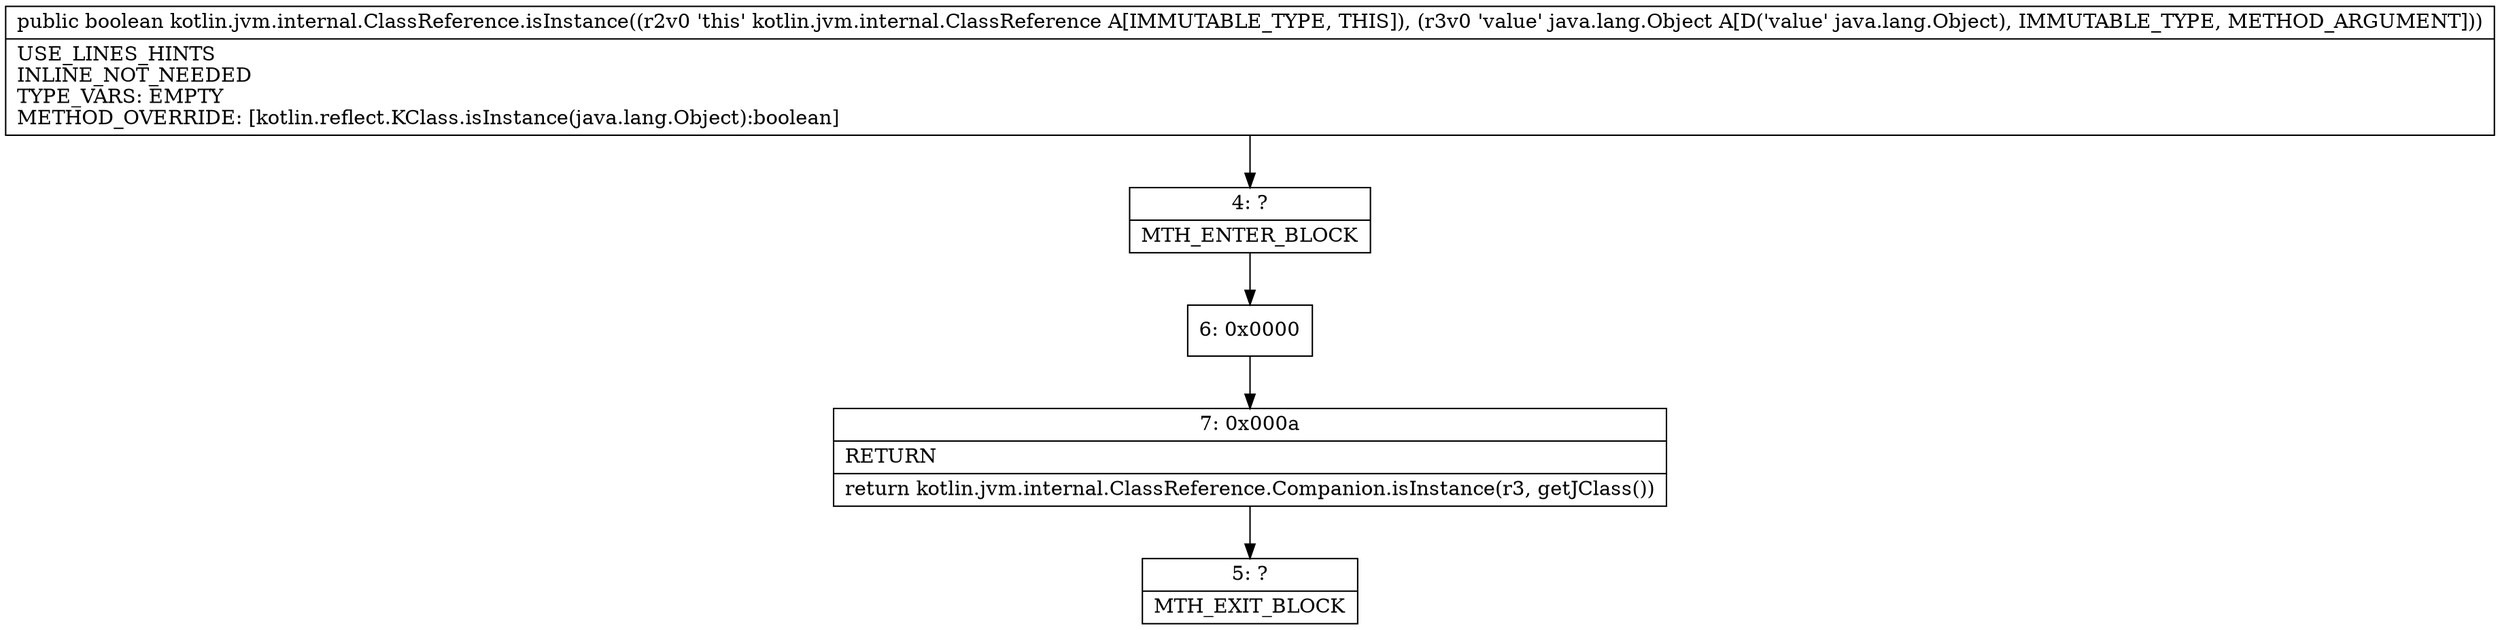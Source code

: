 digraph "CFG forkotlin.jvm.internal.ClassReference.isInstance(Ljava\/lang\/Object;)Z" {
Node_4 [shape=record,label="{4\:\ ?|MTH_ENTER_BLOCK\l}"];
Node_6 [shape=record,label="{6\:\ 0x0000}"];
Node_7 [shape=record,label="{7\:\ 0x000a|RETURN\l|return kotlin.jvm.internal.ClassReference.Companion.isInstance(r3, getJClass())\l}"];
Node_5 [shape=record,label="{5\:\ ?|MTH_EXIT_BLOCK\l}"];
MethodNode[shape=record,label="{public boolean kotlin.jvm.internal.ClassReference.isInstance((r2v0 'this' kotlin.jvm.internal.ClassReference A[IMMUTABLE_TYPE, THIS]), (r3v0 'value' java.lang.Object A[D('value' java.lang.Object), IMMUTABLE_TYPE, METHOD_ARGUMENT]))  | USE_LINES_HINTS\lINLINE_NOT_NEEDED\lTYPE_VARS: EMPTY\lMETHOD_OVERRIDE: [kotlin.reflect.KClass.isInstance(java.lang.Object):boolean]\l}"];
MethodNode -> Node_4;Node_4 -> Node_6;
Node_6 -> Node_7;
Node_7 -> Node_5;
}

